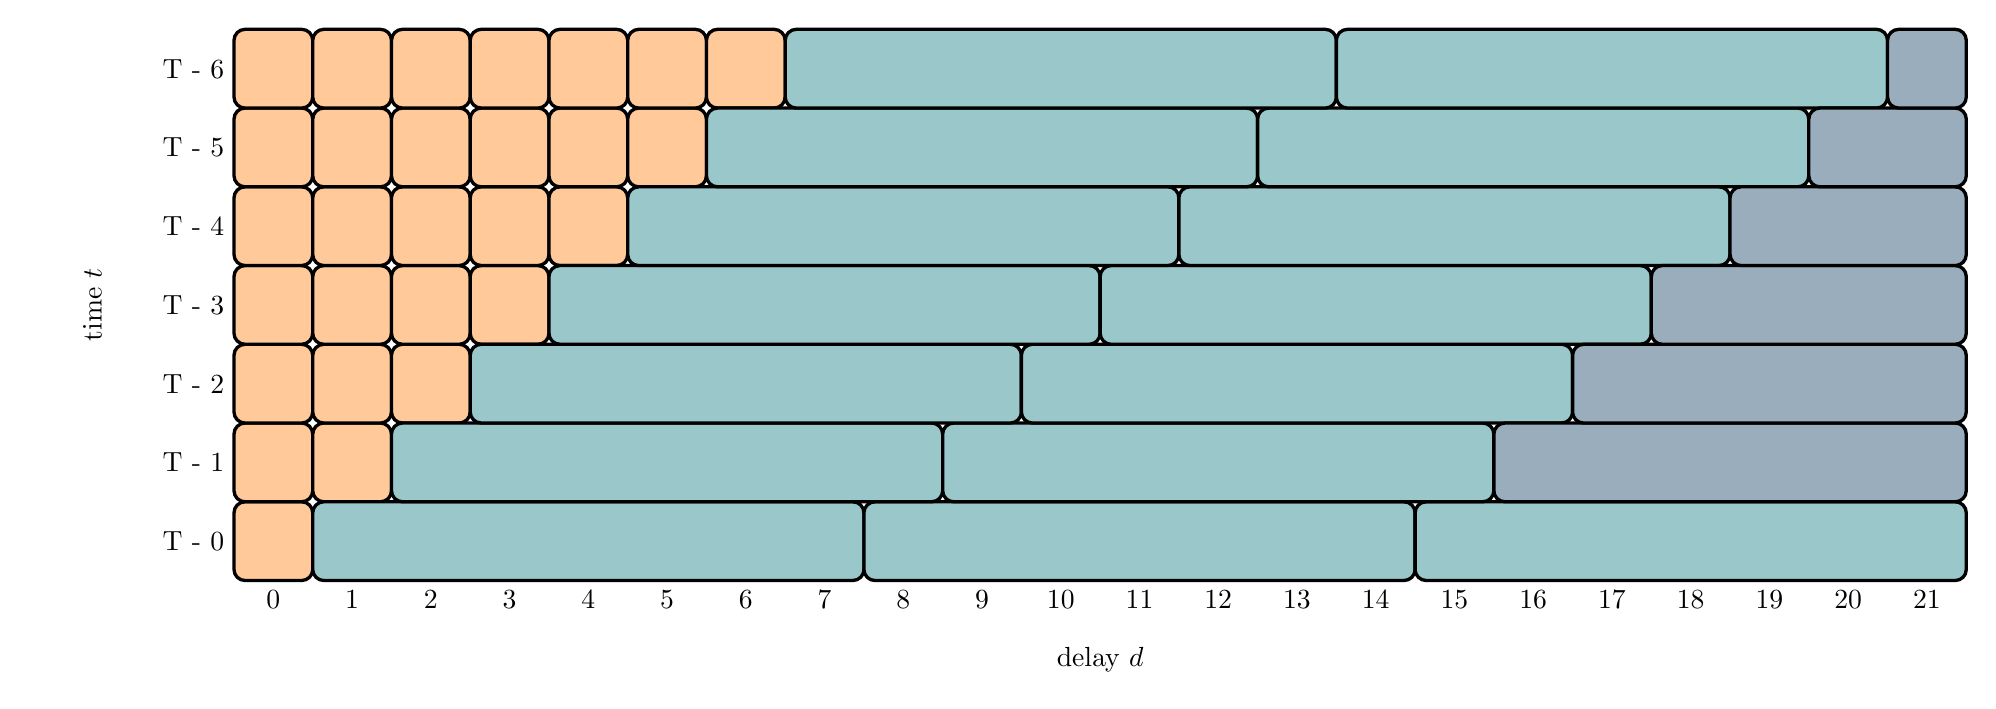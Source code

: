 \definecolor{TUIl-orange}{RGB}{255, 121, 0}
\definecolor{TUIl-blue}{RGB}{0, 51, 89}
\definecolor{TUIl-green}{RGB}{0, 116, 122}
\definecolor{TUIl-grey}{RGB}{165, 165, 165}

\newcommand*{\xMin}{0}%
\newcommand*{\xMax}{22}%
\newcommand*{\yMin}{0}%
\newcommand*{\yMax}{7}%
\tikzset{chunk/.style=very thick, rounded corners}
\begin{tikzpicture}

    % grid
    %\draw [gray] (\xMax,\yMin) -- (\xMax,\yMax);
    %\foreach \i in {\xMin,...,21} {
    %    \draw [gray] (\i,\yMin) -- (\i,\yMax)  node [below, black] at (\i + .5,\yMin) {$\i$};
    %}

    %\draw [gray] (\xMin,\yMax) -- (\xMax,\yMax);
    %\foreach \i in {\yMin,...,6} {
    %    \draw [gray] (\xMin,\i) -- (\xMax,\i) node [left, black] at (\xMin,\i + .5) {T - $\i$};
    %}

    % axis-labels
    \foreach \i in {\yMin,...,6} {
        \draw node [left, black] at (\xMin,\i + .5) {T - $\i$};
    }
    \foreach \i in {\xMin,...,21} {
        \draw node [below, black] at (\i + .5,\yMin) {$\i$};
    }


    % known
    \foreach \j in {0, ..., 6} {
        \foreach \i in {0, ..., \j} {
            \filldraw[chunk, fill=TUIl-orange!40] (\i, \j) -- (\i + 1, \j) -- (\i + 1, \j + 1) -- (\i, \j + 1) -- cycle;
        }
    }

    % weekly chunks
    \foreach \j in {0} {
        \foreach \i in {0, 1, 2} {
            \filldraw[chunk,fill=TUIl-green!40] (\j + 1 + 7 * \i, \j) -- (\j + 7 * \i + 8, \j) -- (\j + 7 * \i + 8, \j + 1)  -- (\j + 1 + 7 * \i, \j + 1) -- cycle;
        }
    }
    \foreach \j in {1, ..., 6} {
        \foreach \i in {0, 1} {
            \filldraw[chunk,fill=TUIl-green!40] (\j + 1 + 7 * \i, \j) -- (\j + 7 * \i + 8, \j) -- (\j + 7 * \i + 8, \j + 1)  -- (\j + 1 + 7 * \i, \j + 1) -- cycle;
        }
    }

    % last chunks which are not weekly
    \foreach \j in {1, ..., 6} {
        \filldraw[chunk,fill=TUIl-blue!40] (\j + 1 + 7 * 2, \j) -- (\j + 7 * 2+ 8 - \j, \j) -- (\j + 7 * 2 + 8 - \j, \j + 1)  -- (\j + 1 + 7 * 2, \j + 1) -- cycle;
    }


    % labels
    \node[] at (\xMax / 2, -1) {delay $d$};
    \node[rotate=90] at (-1.8, \yMax / 2) {time $t$};
\end{tikzpicture}
